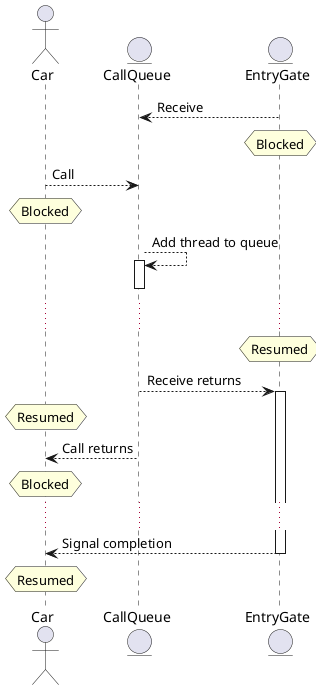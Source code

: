@startuml

actor Car
entity CallQueue
entity EntryGate

EntryGate --> CallQueue : Receive
hnote over EntryGate : Blocked

Car --> CallQueue : Call
hnote over Car : Blocked

CallQueue --> CallQueue : Add thread to queue
activate CallQueue
deactivate CallQueue

...

hnote over EntryGate : Resumed
CallQueue --> EntryGate : Receive returns
hnote over Car : Resumed
activate EntryGate
CallQueue --> Car : Call returns

hnote over Car : Blocked

...

EntryGate --> Car : Signal completion
deactivate EntryGate
hnote over Car : Resumed

@enduml
